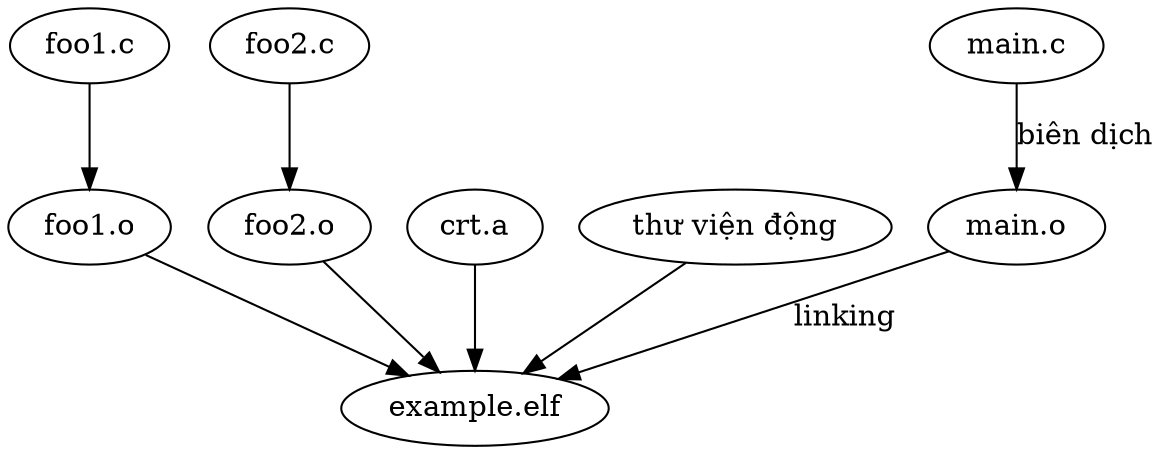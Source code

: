 digraph G {
	splines="FALSE";

	/* Entities */
	main [label="main.o"]
	foo1 [label="foo1.o"]
	foo2 [label="foo2.o"]
	crt [label="crt.a"]
	dll [label="thư viện động"]

	mainc [label="main.c"]
	foo1c [label="foo1.c"]
	foo2c [label="foo2.c"]

	example [label="example.elf"]
	
	/* Relationships */
	mainc -> main[label="biên dịch"]
	foo1c -> foo1
	foo2c -> foo2

	main -> example [label="linking"]
	foo1 -> example
	foo2 -> example
	crt -> example
	dll -> example

	/* Ranks */
	{ rank=same; main; };
}